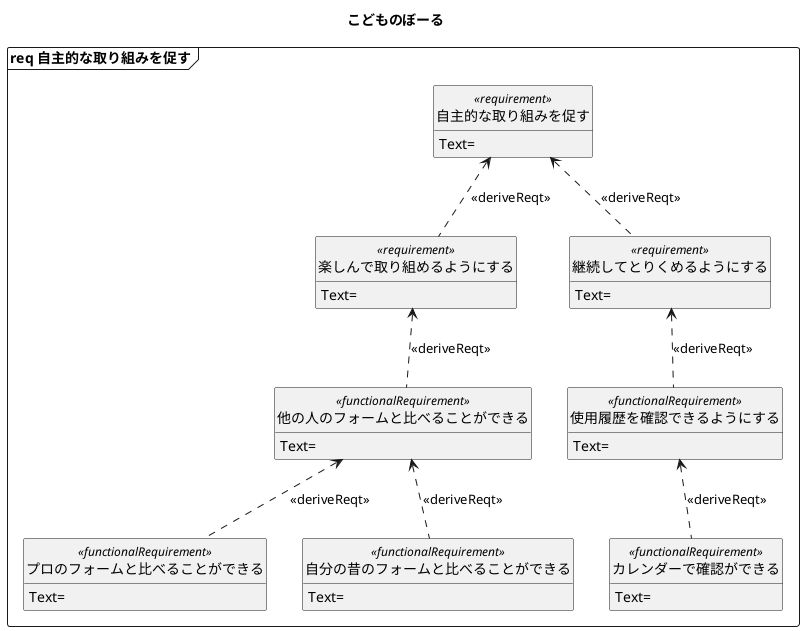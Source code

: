 @startuml

hide circle
hide empty members
hide method

!definelong req(name,txt,label)
class "name" as label <<requirement>> {
Text=txt
}
!enddefinelong

!definelong freq(name,txt,label)
class "name" as label <<functionalRequirement>> {
Text=txt
}
!enddefinelong

!definelong dcnstr(name,txt,label)
class "name" as label <<designConstraint>> {
Text=txt
}
!enddefinelong

!definelong testcase(name,txt,label)
class "name" as label <<testCase>> {
Text=txt
}

!enddefinelong
!define nest(x,y) x +-- y
!define derive(x,y) x <.. y : <<deriveReqt>>
!define refine(x,y) x <.. y : <<refine>>
!define derivel(x,y) x <.. y : <<deriveReqt>> link

!define REQ3 自主的な取り組みを促す
!define REQ3_1 楽しんで取り組めるようにする
!define REQ3_2 継続してとりくめるようにする
!define REQ3_4 使用履歴を確認できるようにする
!define REQ3_5 カレンダーで確認ができる
!define REQ3_6 他の人のフォームと比べることができる
!define REQ3_7 プロのフォームと比べることができる
!define REQ3_8 自分の昔のフォームと比べることができる


title こどものぼーる

package "req 自主的な取り組みを促す" <<Frame>> {
    req(REQ3,,A3)
    req(REQ3_1,,A3_1)
    req(REQ3_2,,A3_2)
    freq(REQ3_4,,A3_4)
    freq(REQ3_5,,A3_5)
    freq(REQ3_6,,A3_6)
    freq(REQ3_7,,A3_7)
    freq(REQ3_8,,A3_8)
}
derive(A3,A3_1)
derive(A3,A3_2)

derive(A3_1,A3_6)
derive(A3_6,A3_7)
derive(A3_6,A3_8)

derive(A3_2,A3_4)
derive(A3_4,A3_5)

@enduml